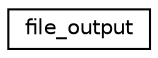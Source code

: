 digraph "Graphical Class Hierarchy"
{
  edge [fontname="Helvetica",fontsize="10",labelfontname="Helvetica",labelfontsize="10"];
  node [fontname="Helvetica",fontsize="10",shape=record];
  rankdir="LR";
  Node0 [label="file_output",height=0.2,width=0.4,color="black", fillcolor="white", style="filled",URL="$d8/dc7/classfile__output.html"];
}
